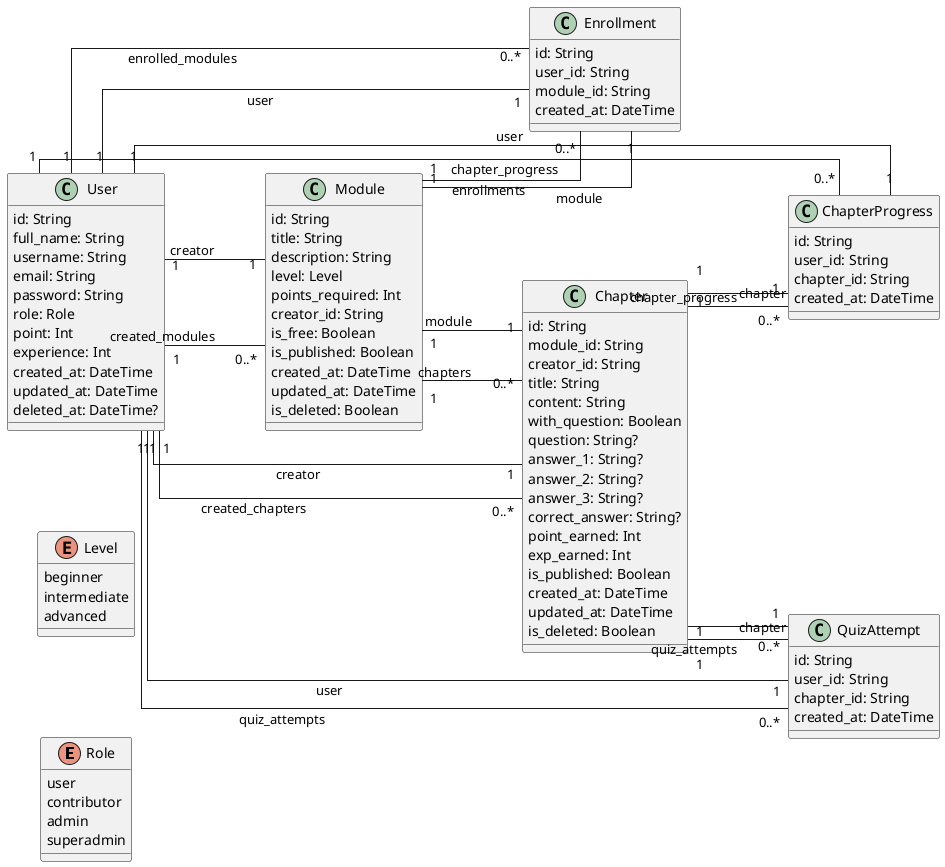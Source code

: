 @startuml

left to right direction
skinparam linetype ortho
skinparam nodesep 100
skinparam ranksep 100

' ENUMS
enum Role {
  user
  contributor
  admin
  superadmin
}

enum Level {
  beginner
  intermediate
  advanced
}

' USER
class User {
  id: String
  full_name: String
  username: String
  email: String
  password: String
  role: Role
  point: Int
  experience: Int
  created_at: DateTime
  updated_at: DateTime
  deleted_at: DateTime?
}

' MODULE
class Module {
  id: String
  title: String
  description: String
  level: Level
  points_required: Int
  creator_id: String
  is_free: Boolean
  is_published: Boolean
  created_at: DateTime
  updated_at: DateTime
  is_deleted: Boolean
}

' CHAPTER
class Chapter {
  id: String
  module_id: String
  creator_id: String
  title: String
  content: String
  with_question: Boolean
  question: String?
  answer_1: String?
  answer_2: String?
  answer_3: String?
  correct_answer: String?
  point_earned: Int
  exp_earned: Int
  is_published: Boolean
  created_at: DateTime
  updated_at: DateTime
  is_deleted: Boolean
}

' ENROLLMENT
class Enrollment {
  id: String
  user_id: String
  module_id: String
  created_at: DateTime
}

' CHAPTER PROGRESS
class ChapterProgress {
  id: String
  user_id: String
  chapter_id: String
  created_at: DateTime
}

' QUIZ ATTEMPT
class QuizAttempt {
  id: String
  user_id: String
  chapter_id: String
  created_at: DateTime
}

' RELATIONS
User "1" -- "0..*" Module : created_modules
User "1" -- "0..*" Chapter : created_chapters
User "1" -- "0..*" Enrollment : enrolled_modules
User "1" -- "0..*" ChapterProgress : chapter_progress
User "1" -- "0..*" QuizAttempt : quiz_attempts

Module "1" -- "0..*" Chapter : chapters
Module "1" -- "0..*" Enrollment : enrollments
Module "1" -- "1" User : creator

Chapter "1" -- "0..*" ChapterProgress : chapter_progress
Chapter "1" -- "0..*" QuizAttempt : quiz_attempts
Chapter "1" -- "1" Module : module
Chapter "1" -- "1" User : creator

Enrollment "1" -- "1" User : user
Enrollment "1" -- "1" Module : module

ChapterProgress "1" -- "1" User : user
ChapterProgress "1" -- "1" Chapter : chapter

QuizAttempt "1" -- "1" User : user
QuizAttempt "1" -- "1" Chapter : chapter

@enduml